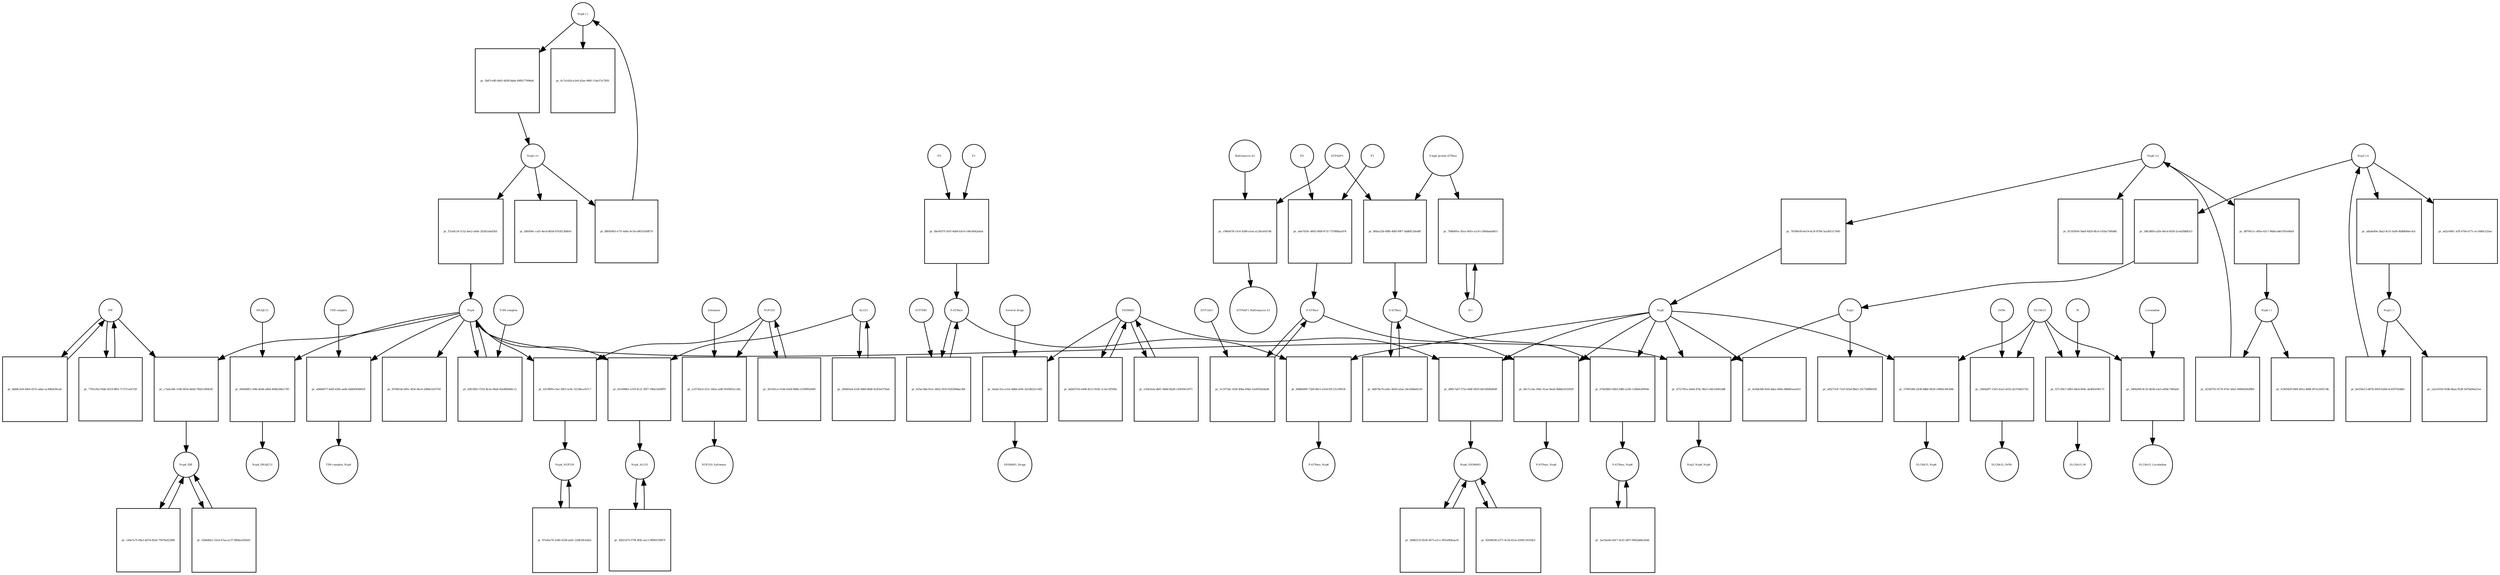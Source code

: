strict digraph  {
"Nsp4 (-)" [annotation=urn_miriam_pubmed_32353859, bipartite=0, cls="nucleic acid feature", fontsize=4, label="Nsp4 (-)", shape=circle];
"pr_5b67ce8f-0465-4438-bbde-49fb177696a6" [annotation="", bipartite=1, cls=process, fontsize=4, label="pr_5b67ce8f-0465-4438-bbde-49fb177696a6", shape=square];
"Nsp4 (+)" [annotation=urn_miriam_pubmed_32353859, bipartite=0, cls="nucleic acid feature", fontsize=4, label="Nsp4 (+)", shape=circle];
"pr_f31a0c24-3152-4ee2-a40a-20281a0a03b1" [annotation="", bipartite=1, cls=process, fontsize=4, label="pr_f31a0c24-3152-4ee2-a40a-20281a0a03b1", shape=square];
Nsp4 [annotation="urn_miriam_ncbiprotein_BCD58761|urn_miriam_taxonomy_2697049", bipartite=0, cls=macromolecule, fontsize=4, label=Nsp4, shape=circle];
"pr_87f481de-b95c-4f3e-8ec6-2d9de1b35702" [annotation="", bipartite=1, cls=process, fontsize=4, label="pr_87f481de-b95c-4f3e-8ec6-2d9de1b35702", shape=square];
"pr_fdfef06c-caf5-4ecd-8b5d-b7b3f13b4fe0" [annotation="", bipartite=1, cls=process, fontsize=4, label="pr_fdfef06c-caf5-4ecd-8b5d-b7b3f13b4fe0", shape=square];
"pr_c7adceb6-1540-461b-8a0d-7f6d11484c6f" [annotation="", bipartite=1, cls=process, fontsize=4, label="pr_c7adceb6-1540-461b-8a0d-7f6d11484c6f", shape=square];
IDE [annotation="urn_miriam_uniprot_P14735|urn_miriam_pubmed_32353859|urn_miriam_doi_10.1210%2Fmend-4-8-1125|urn_miriam_taxonomy_10116", bipartite=0, cls=macromolecule, fontsize=4, label=IDE, shape=circle];
Nsp4_IDE [annotation="", bipartite=0, cls=complex, fontsize=4, label=Nsp4_IDE, shape=circle];
"pr_02b6d9a5-32e4-47aa-ac37-f8fdea5656d1" [annotation="", bipartite=1, cls=process, fontsize=4, label="pr_02b6d9a5-32e4-47aa-ac37-f8fdea5656d1", shape=square];
"pr_43c0fff6-c5ec-49cf-ac8c-5233bca1b7c7" [annotation="", bipartite=1, cls=process, fontsize=4, label="pr_43c0fff6-c5ec-49cf-ac8c-5233bca1b7c7", shape=square];
NUP210 [annotation="urn_miriam_uniprot_Q8TEM1|urn_miriam_pubmed_14517331", bipartite=0, cls=macromolecule, fontsize=4, label=NUP210, shape=circle];
Nsp4_NUP210 [annotation=urn_miriam_pubmed_14517331, bipartite=0, cls=complex, fontsize=4, label=Nsp4_NUP210, shape=circle];
"pr_c44e7a7f-09a3-4d7d-85a6-79478af228f8" [annotation="", bipartite=1, cls=process, fontsize=4, label="pr_c44e7a7f-09a3-4d7d-85a6-79478af228f8", shape=square];
"pr_649dd9f3-c84b-4e6b-a664-40bb248e1783" [annotation="", bipartite=1, cls=process, fontsize=4, label="pr_649dd9f3-c84b-4e6b-a664-40bb248e1783", shape=square];
DNAJC11 [annotation="urn_miriam_uniprot_Q9NVH1|urn_miriam_pubmed_32353859|urn_miriam_pubmed_25997101", bipartite=0, cls=macromolecule, fontsize=4, label=DNAJC11, shape=circle];
Nsp4_DNAJC11 [annotation="urn_miriam_pubmed_25997101|urn_miriam_pubmed_32353859", bipartite=0, cls=complex, fontsize=4, label=Nsp4_DNAJC11, shape=circle];
"pr_87e9ee76-1e80-4338-ad3c-22db39cfa82c" [annotation="", bipartite=1, cls=process, fontsize=4, label="pr_87e9ee76-1e80-4338-ad3c-22db39cfa82c", shape=square];
"pr_b51498b1-e319-4c21-95f7-189a53d3fff9" [annotation="", bipartite=1, cls=process, fontsize=4, label="pr_b51498b1-e319-4c21-95f7-189a53d3fff9", shape=square];
ALG11 [annotation="urn_miriam_uniprot_Q2TAA5|urn_miriam_pubmed_20080937", bipartite=0, cls=macromolecule, fontsize=4, label=ALG11, shape=circle];
Nsp4_ALG11 [annotation=urn_miriam_pubmed_20080937, bipartite=0, cls=complex, fontsize=4, label=Nsp4_ALG11, shape=circle];
"pr_88f450b3-e71f-4d4a-9c5d-a9051b30ff70" [annotation="", bipartite=1, cls=process, fontsize=4, label="pr_88f450b3-e71f-4d4a-9c5d-a9051b30ff70", shape=square];
"pr_0c7a1d2d-e1e6-42ae-960f-114e37a73f91" [annotation="", bipartite=1, cls=process, fontsize=4, label="pr_0c7a1d2d-e1e6-42ae-960f-114e37a73f91", shape=square];
"Nsp6 (-)" [annotation=urn_miriam_pubmed_32353859, bipartite=0, cls="nucleic acid feature", fontsize=4, label="Nsp6 (-)", shape=circle];
"pr_d21bf703-9176-474c-b0a1-8984929ef8b6" [annotation="", bipartite=1, cls=process, fontsize=4, label="pr_d21bf703-9176-474c-b0a1-8984929ef8b6", shape=square];
"Nsp6 (+)" [annotation=urn_miriam_pubmed_32353859, bipartite=0, cls="nucleic acid feature", fontsize=4, label="Nsp6 (+)", shape=circle];
"pr_78189c60-6e19-4c5f-8794-3a1d91517b65" [annotation="", bipartite=1, cls=process, fontsize=4, label="pr_78189c60-6e19-4c5f-8794-3a1d91517b65", shape=square];
Nsp6 [annotation="urn_miriam_taxonomy_2697049|urn_miriam_pubmed_32353859", bipartite=0, cls=macromolecule, fontsize=4, label=Nsp6, shape=circle];
"pr_4c6bb36b-fefb-4dea-9d0a-4866feaea021" [annotation="", bipartite=1, cls=process, fontsize=4, label="pr_4c6bb36b-fefb-4dea-9d0a-4866feaea021", shape=square];
"pr_81303956-5ba8-4d29-8fcd-c41ba7300d8c" [annotation="", bipartite=1, cls=process, fontsize=4, label="pr_81303956-5ba8-4d29-8fcd-c41ba7300d8c", shape=square];
"pr_b08bb490-72b9-46c5-a55d-f91121c09554" [annotation="", bipartite=1, cls=process, fontsize=4, label="pr_b08bb490-72b9-46c5-a55d-f91121c09554", shape=square];
"F-ATPase" [annotation=urn_miriam_uniprot_O75964, bipartite=0, cls=complex, fontsize=4, label="F-ATPase", shape=circle];
"F-ATPase_Nsp6" [annotation="", bipartite=0, cls=complex, fontsize=4, label="F-ATPase_Nsp6", shape=circle];
"pr_66c7cc6a-50dc-41aa-9eab-0b8de2033029" [annotation="", bipartite=1, cls=process, fontsize=4, label="pr_66c7cc6a-50dc-41aa-9eab-0b8de2033029", shape=square];
"P-ATPase" [annotation="", bipartite=0, cls=complex, fontsize=4, label="P-ATPase", shape=circle];
"P-ATPase_Nsp6" [annotation="", bipartite=0, cls=complex, fontsize=4, label="P-ATPase_Nsp6", shape=circle];
"pr_d9817ab7-f75a-444f-9d19-6d1585fb4648" [annotation="", bipartite=1, cls=process, fontsize=4, label="pr_d9817ab7-f75a-444f-9d19-6d1585fb4648", shape=square];
SIGMAR1 [annotation="urn_miriam_uniprot_Q99720|urn_miriam_doi_10.1074%2Fjbc.272.43.27107|urn_miriam_pubmed_32353859|urn_miriam_pubmed_10406945", bipartite=0, cls=macromolecule, fontsize=4, label=SIGMAR1, shape=circle];
Nsp6_SIGMAR1 [annotation=urn_miriam_pubmed_10406945, bipartite=0, cls=complex, fontsize=4, label=Nsp6_SIGMAR1, shape=circle];
"pr_82f44638-e371-4c2b-812e-d394118102b3" [annotation="", bipartite=1, cls=process, fontsize=4, label="pr_82f44638-e371-4c2b-812e-d394118102b3", shape=square];
"pr_07da9843-04b5-44fb-a256-1188eb39954e" [annotation="", bipartite=1, cls=process, fontsize=4, label="pr_07da9843-04b5-44fb-a256-1188eb39954e", shape=square];
"V-ATPase" [annotation=urn_miriam_uniprot_Q15904, bipartite=0, cls=complex, fontsize=4, label="V-ATPase", shape=circle];
"V-ATPase_Nsp6" [annotation=urn_miriam_uniprot_Q15904, bipartite=0, cls=complex, fontsize=4, label="V-ATPase_Nsp6", shape=circle];
"pr_8870411c-d95e-43c7-96bd-eb61591e6ba9" [annotation="", bipartite=1, cls=process, fontsize=4, label="pr_8870411c-d95e-43c7-96bd-eb61591e6ba9", shape=square];
"pr_fc9d3429-040f-491a-8d8f-007ec85f27db" [annotation="", bipartite=1, cls=process, fontsize=4, label="pr_fc9d3429-040f-491a-8d8f-007ec85f27db", shape=square];
"pr_a86b9077-4e6f-4282-ae8e-fdd649568418" [annotation="", bipartite=1, cls=process, fontsize=4, label="pr_a86b9077-4e6f-4282-ae8e-fdd649568418", shape=square];
"TIM complex" [annotation="", bipartite=0, cls=complex, fontsize=4, label="TIM complex", shape=circle];
"TIM complex_Nsp4" [annotation=urn_miriam_pubmed_32353859, bipartite=0, cls=complex, fontsize=4, label="TIM complex_Nsp4", shape=circle];
"pr_bbb8c3e8-29e6-437e-a6ae-ac496af36cab" [annotation="", bipartite=1, cls=process, fontsize=4, label="pr_bbb8c3e8-29e6-437e-a6ae-ac496af36cab", shape=square];
"Nsp3 (-)" [annotation=urn_miriam_pubmed_32353859, bipartite=0, cls="nucleic acid feature", fontsize=4, label="Nsp3 (-)", shape=circle];
"pr_be556e13-d67b-4459-b266-4c45f702dd6c" [annotation="", bipartite=1, cls=process, fontsize=4, label="pr_be556e13-d67b-4459-b266-4c45f702dd6c", shape=square];
"Nsp3 (+)" [annotation=urn_miriam_pubmed_32353859, bipartite=0, cls="nucleic acid feature", fontsize=4, label="Nsp3 (+)", shape=circle];
"pr_a8ade40e-3ba3-4c51-baf4-4b8b646ec43c" [annotation="", bipartite=1, cls=process, fontsize=4, label="pr_a8ade40e-3ba3-4c51-baf4-4b8b646ec43c", shape=square];
"pr_3dfcd6f4-a20a-46cd-b028-2ce42fdb83c5" [annotation="", bipartite=1, cls=process, fontsize=4, label="pr_3dfcd6f4-a20a-46cd-b028-2ce42fdb83c5", shape=square];
Nsp3 [annotation="urn_miriam_taxonomy_2697049|urn_miriam_pubmed_32353859", bipartite=0, cls=macromolecule, fontsize=4, label=Nsp3, shape=circle];
"pr_a3a10350-918b-4baa-81df-5d70a60a21ee" [annotation="", bipartite=1, cls=process, fontsize=4, label="pr_a3a10350-918b-4baa-81df-5d70a60a21ee", shape=square];
"pr_ed2c6481-3cff-470e-b77c-ec1460c525ae" [annotation="", bipartite=1, cls=process, fontsize=4, label="pr_ed2c6481-3cff-470e-b77c-ec1460c525ae", shape=square];
"pr_af6273c8-7143-425d-8ba5-10c73689e026" [annotation="", bipartite=1, cls=process, fontsize=4, label="pr_af6273c8-7143-425d-8ba5-10c73689e026", shape=square];
"pr_d715781a-a9ad-474c-8fa3-cbfe16041dd8" [annotation="", bipartite=1, cls=process, fontsize=4, label="pr_d715781a-a9ad-474c-8fa3-cbfe16041dd8", shape=square];
Nsp3_Nsp4_Nsp6 [annotation="urn_miriam_pubmed_32353859|urn_miriam_pubmed_29128390|urn_miriam_doi_10.1016%2Fj.virol.2017.07.019|urn_miriam_taxonomy_694009", bipartite=0, cls=complex, fontsize=4, label=Nsp3_Nsp4_Nsp6, shape=circle];
"pr_e337d5cd-221c-442a-ad4f-9595852ccdfc" [annotation="", bipartite=1, cls=process, fontsize=4, label="pr_e337d5cd-221c-442a-ad4f-9595852ccdfc", shape=square];
Selinexor [annotation=urn_miriam_pubmed_32353859, bipartite=0, cls="simple chemical", fontsize=4, label=Selinexor, shape=circle];
NUP210_Selinexor [annotation=urn_miriam_pubmed_32353859, bipartite=0, cls=complex, fontsize=4, label=NUP210_Selinexor, shape=circle];
"pr_5799530b-2438-48b6-9020-c9085c49cb9b" [annotation="", bipartite=1, cls=process, fontsize=4, label="pr_5799530b-2438-48b6-9020-c9085c49cb9b", shape=square];
SLC6A15 [annotation="urn_miriam_pubmed_32353859|urn_miriam_uniprot_Q8IY34", bipartite=0, cls=macromolecule, fontsize=4, label=SLC6A15, shape=circle];
SLC6A15_Nsp6 [annotation=urn_miriam_pubmed_32353859, bipartite=0, cls=complex, fontsize=4, label=SLC6A15_Nsp6, shape=circle];
"pr_c844af87-15e5-42a5-a032-afcf16d21742" [annotation="", bipartite=1, cls=process, fontsize=4, label="pr_c844af87-15e5-42a5-a032-afcf16d21742", shape=square];
Orf9c [annotation=urn_miriam_taxonomy_2697049, bipartite=0, cls=macromolecule, fontsize=4, label=Orf9c, shape=circle];
SLC6A15_Orf9c [annotation=urn_miriam_pubmed_32353859, bipartite=0, cls=complex, fontsize=4, label=SLC6A15_Orf9c, shape=circle];
"pr_f27c29e7-e8b3-44ed-b94c-da4f45e90173" [annotation="", bipartite=1, cls=process, fontsize=4, label="pr_f27c29e7-e8b3-44ed-b94c-da4f45e90173", shape=square];
M [annotation=urn_miriam_taxonomy_2697049, bipartite=0, cls=macromolecule, fontsize=4, label=M, shape=circle];
SLC6A15_M [annotation=urn_miriam_pubmed_32353859, bipartite=0, cls=complex, fontsize=4, label=SLC6A15_M, shape=circle];
"pr_3df4af08-8c35-4d38-a3e3-ef0dc74f0ae6" [annotation="", bipartite=1, cls=process, fontsize=4, label="pr_3df4af08-8c35-4d38-a3e3-ef0dc74f0ae6", shape=square];
Loratadine [annotation=urn_miriam_pubmed_123134323, bipartite=0, cls="simple chemical", fontsize=4, label=Loratadine, shape=circle];
SLC6A15_Loratadine [annotation="", bipartite=0, cls=complex, fontsize=4, label=SLC6A15_Loratadine, shape=circle];
ATP6AP1 [annotation="urn_miriam_uniprot_Q15904|urn_miriam_pubmed_27231034", bipartite=0, cls=macromolecule, fontsize=4, label=ATP6AP1, shape=circle];
"pr_c94fe678-c5c4-4348-a1ea-a129cefef14b" [annotation="", bipartite=1, cls=process, fontsize=4, label="pr_c94fe678-c5c4-4348-a1ea-a129cefef14b", shape=square];
"Bafilomycin A1" [annotation="", bipartite=0, cls="simple chemical", fontsize=4, label="Bafilomycin A1", shape=circle];
"ATP6AP1_Bafilomycin A1" [annotation="", bipartite=0, cls=complex, fontsize=4, label="ATP6AP1_Bafilomycin A1", shape=circle];
"Several drugs" [annotation="", bipartite=0, cls="simple chemical", fontsize=4, label="Several drugs", shape=circle];
"pr_4eabc31a-e32a-4b8d-a09c-d21d823cc0d5" [annotation="", bipartite=1, cls=process, fontsize=4, label="pr_4eabc31a-e32a-4b8d-a09c-d21d823cc0d5", shape=square];
SIGMAR1_Drugs [annotation=urn_miriam_pubmed_32353859, bipartite=0, cls=complex, fontsize=4, label=SIGMAR1_Drugs, shape=circle];
"pr_d3fcd921-f103-4e3a-94a8-43ed85b66c12" [annotation="", bipartite=1, cls=process, fontsize=4, label="pr_d3fcd921-f103-4e3a-94a8-43ed85b66c12", shape=square];
"TOM complex" [annotation="", bipartite=0, cls=complex, fontsize=4, label="TOM complex", shape=circle];
ATP13A3 [annotation=urn_miriam_uniprot_Q9H7F0, bipartite=0, cls=macromolecule, fontsize=4, label=ATP13A3, shape=circle];
"pr_3c1072dc-41bf-40ba-83be-52e8592e8ed6" [annotation="", bipartite=1, cls=process, fontsize=4, label="pr_3c1072dc-41bf-40ba-83be-52e8592e8ed6", shape=square];
P1 [annotation="", bipartite=0, cls=complex, fontsize=4, label=P1, shape=circle];
"pr_ebe7d19c-4843-4f68-871f-737d0bfaa974" [annotation="", bipartite=1, cls=process, fontsize=4, label="pr_ebe7d19c-4843-4f68-871f-737d0bfaa974", shape=square];
P0 [annotation="", bipartite=0, cls=complex, fontsize=4, label=P0, shape=circle];
"pr_361561ce-f1dd-43e8-9b8b-2159f9fa04f0" [annotation="", bipartite=1, cls=process, fontsize=4, label="pr_361561ce-f1dd-43e8-9b8b-2159f9fa04f0", shape=square];
"pr_7745cf42-93de-4519-9ffd-71737ced1539" [annotation="", bipartite=1, cls=process, fontsize=4, label="pr_7745cf42-93de-4519-9ffd-71737ced1539", shape=square];
"pr_dab037e0-e409-4213-95d2-1c5ec1ff50fa" [annotation="", bipartite=1, cls=process, fontsize=4, label="pr_dab037e0-e409-4213-95d2-1c5ec1ff50fa", shape=square];
"pr_e35b1b3a-dbf1-48dd-bb28-c2f459412971" [annotation="", bipartite=1, cls=process, fontsize=4, label="pr_e35b1b3a-dbf1-48dd-bb28-c2f459412971", shape=square];
"pr_26d82533-fb58-4473-a1cc-901e0fdeaa16" [annotation="", bipartite=1, cls=process, fontsize=4, label="pr_26d82533-fb58-4473-a1cc-901e0fdeaa16", shape=square];
"pr_d2b5167e-f79f-4f42-aec2-9ff8015f867f" [annotation="", bipartite=1, cls=process, fontsize=4, label="pr_d2b5167e-f79f-4f42-aec2-9ff8015f867f", shape=square];
"pr_2f0d03a4-a556-4460-8b6f-fe2f2ef376a6" [annotation="", bipartite=1, cls=process, fontsize=4, label="pr_2f0d03a4-a556-4460-8b6f-fe2f2ef376a6", shape=square];
"H+" [annotation="urn_miriam_obo.chebi_CHEBI%3A15378", bipartite=0, cls="simple chemical", fontsize=4, label="H+", shape=circle];
"pr_7b4b891e-3b1a-481e-a1c6-c306dada4651" [annotation="", bipartite=1, cls=process, fontsize=4, label="pr_7b4b891e-3b1a-481e-a1c6-c306dada4651", shape=square];
"V-type proton ATPase" [annotation="urn_miriam_obo.go_GO%3A0046611", bipartite=0, cls=complex, fontsize=4, label="V-type proton ATPase", shape=circle];
"pr_8fdae326-49fb-40bf-89f7-3dd68120ed0f" [annotation="", bipartite=1, cls=process, fontsize=4, label="pr_8fdae326-49fb-40bf-89f7-3dd68120ed0f", shape=square];
"pr_6d079a70-ed5c-4429-a2ae-24cb56beb150" [annotation="", bipartite=1, cls=process, fontsize=4, label="pr_6d079a70-ed5c-4429-a2ae-24cb56beb150", shape=square];
"pr_2ac9ae4e-6d17-4c41-bf07-6962dd6e26dd" [annotation="", bipartite=1, cls=process, fontsize=4, label="pr_2ac9ae4e-6d17-4c41-bf07-6962dd6e26dd", shape=square];
ATP5MG [annotation=urn_miriam_uniprot_O75964, bipartite=0, cls=macromolecule, fontsize=4, label=ATP5MG, shape=circle];
"pr_b1fac5bb-01ec-4822-9103-826368dac9bf" [annotation="", bipartite=1, cls=process, fontsize=4, label="pr_b1fac5bb-01ec-4822-9103-826368dac9bf", shape=square];
F1 [annotation="", bipartite=0, cls=complex, fontsize=4, label=F1, shape=circle];
"pr_6bc6037f-561f-4db9-b3c0-c08c0b42a6a4" [annotation="", bipartite=1, cls=process, fontsize=4, label="pr_6bc6037f-561f-4db9-b3c0-c08c0b42a6a4", shape=square];
F0 [annotation="", bipartite=0, cls=complex, fontsize=4, label=F0, shape=circle];
"Nsp4 (-)" -> "pr_5b67ce8f-0465-4438-bbde-49fb177696a6"  [annotation="", interaction_type=consumption];
"Nsp4 (-)" -> "pr_0c7a1d2d-e1e6-42ae-960f-114e37a73f91"  [annotation="", interaction_type=consumption];
"pr_5b67ce8f-0465-4438-bbde-49fb177696a6" -> "Nsp4 (+)"  [annotation="", interaction_type=production];
"Nsp4 (+)" -> "pr_f31a0c24-3152-4ee2-a40a-20281a0a03b1"  [annotation="", interaction_type=consumption];
"Nsp4 (+)" -> "pr_fdfef06c-caf5-4ecd-8b5d-b7b3f13b4fe0"  [annotation="", interaction_type=consumption];
"Nsp4 (+)" -> "pr_88f450b3-e71f-4d4a-9c5d-a9051b30ff70"  [annotation="", interaction_type=consumption];
"pr_f31a0c24-3152-4ee2-a40a-20281a0a03b1" -> Nsp4  [annotation="", interaction_type=production];
Nsp4 -> "pr_87f481de-b95c-4f3e-8ec6-2d9de1b35702"  [annotation="", interaction_type=consumption];
Nsp4 -> "pr_c7adceb6-1540-461b-8a0d-7f6d11484c6f"  [annotation="", interaction_type=consumption];
Nsp4 -> "pr_43c0fff6-c5ec-49cf-ac8c-5233bca1b7c7"  [annotation="", interaction_type=consumption];
Nsp4 -> "pr_649dd9f3-c84b-4e6b-a664-40bb248e1783"  [annotation="", interaction_type=consumption];
Nsp4 -> "pr_b51498b1-e319-4c21-95f7-189a53d3fff9"  [annotation="", interaction_type=consumption];
Nsp4 -> "pr_a86b9077-4e6f-4282-ae8e-fdd649568418"  [annotation="", interaction_type=consumption];
Nsp4 -> "pr_d715781a-a9ad-474c-8fa3-cbfe16041dd8"  [annotation="", interaction_type=consumption];
Nsp4 -> "pr_d3fcd921-f103-4e3a-94a8-43ed85b66c12"  [annotation="", interaction_type=consumption];
"pr_c7adceb6-1540-461b-8a0d-7f6d11484c6f" -> Nsp4_IDE  [annotation="", interaction_type=production];
IDE -> "pr_c7adceb6-1540-461b-8a0d-7f6d11484c6f"  [annotation="", interaction_type=consumption];
IDE -> "pr_bbb8c3e8-29e6-437e-a6ae-ac496af36cab"  [annotation="", interaction_type=consumption];
IDE -> "pr_7745cf42-93de-4519-9ffd-71737ced1539"  [annotation="", interaction_type=consumption];
Nsp4_IDE -> "pr_02b6d9a5-32e4-47aa-ac37-f8fdea5656d1"  [annotation="", interaction_type=consumption];
Nsp4_IDE -> "pr_c44e7a7f-09a3-4d7d-85a6-79478af228f8"  [annotation="", interaction_type=consumption];
"pr_02b6d9a5-32e4-47aa-ac37-f8fdea5656d1" -> Nsp4_IDE  [annotation="", interaction_type=production];
"pr_43c0fff6-c5ec-49cf-ac8c-5233bca1b7c7" -> Nsp4_NUP210  [annotation="", interaction_type=production];
NUP210 -> "pr_43c0fff6-c5ec-49cf-ac8c-5233bca1b7c7"  [annotation="", interaction_type=consumption];
NUP210 -> "pr_e337d5cd-221c-442a-ad4f-9595852ccdfc"  [annotation="", interaction_type=consumption];
NUP210 -> "pr_361561ce-f1dd-43e8-9b8b-2159f9fa04f0"  [annotation="", interaction_type=consumption];
Nsp4_NUP210 -> "pr_87e9ee76-1e80-4338-ad3c-22db39cfa82c"  [annotation="", interaction_type=consumption];
"pr_c44e7a7f-09a3-4d7d-85a6-79478af228f8" -> Nsp4_IDE  [annotation="", interaction_type=production];
"pr_649dd9f3-c84b-4e6b-a664-40bb248e1783" -> Nsp4_DNAJC11  [annotation="", interaction_type=production];
DNAJC11 -> "pr_649dd9f3-c84b-4e6b-a664-40bb248e1783"  [annotation="", interaction_type=consumption];
"pr_87e9ee76-1e80-4338-ad3c-22db39cfa82c" -> Nsp4_NUP210  [annotation="", interaction_type=production];
"pr_b51498b1-e319-4c21-95f7-189a53d3fff9" -> Nsp4_ALG11  [annotation="", interaction_type=production];
ALG11 -> "pr_b51498b1-e319-4c21-95f7-189a53d3fff9"  [annotation="", interaction_type=consumption];
ALG11 -> "pr_2f0d03a4-a556-4460-8b6f-fe2f2ef376a6"  [annotation="", interaction_type=consumption];
Nsp4_ALG11 -> "pr_d2b5167e-f79f-4f42-aec2-9ff8015f867f"  [annotation="", interaction_type=consumption];
"pr_88f450b3-e71f-4d4a-9c5d-a9051b30ff70" -> "Nsp4 (-)"  [annotation="", interaction_type=production];
"Nsp6 (-)" -> "pr_d21bf703-9176-474c-b0a1-8984929ef8b6"  [annotation="", interaction_type=consumption];
"Nsp6 (-)" -> "pr_fc9d3429-040f-491a-8d8f-007ec85f27db"  [annotation="", interaction_type=consumption];
"pr_d21bf703-9176-474c-b0a1-8984929ef8b6" -> "Nsp6 (+)"  [annotation="", interaction_type=production];
"Nsp6 (+)" -> "pr_78189c60-6e19-4c5f-8794-3a1d91517b65"  [annotation="", interaction_type=consumption];
"Nsp6 (+)" -> "pr_81303956-5ba8-4d29-8fcd-c41ba7300d8c"  [annotation="", interaction_type=consumption];
"Nsp6 (+)" -> "pr_8870411c-d95e-43c7-96bd-eb61591e6ba9"  [annotation="", interaction_type=consumption];
"pr_78189c60-6e19-4c5f-8794-3a1d91517b65" -> Nsp6  [annotation="", interaction_type=production];
Nsp6 -> "pr_4c6bb36b-fefb-4dea-9d0a-4866feaea021"  [annotation="", interaction_type=consumption];
Nsp6 -> "pr_b08bb490-72b9-46c5-a55d-f91121c09554"  [annotation="", interaction_type=consumption];
Nsp6 -> "pr_66c7cc6a-50dc-41aa-9eab-0b8de2033029"  [annotation="", interaction_type=consumption];
Nsp6 -> "pr_d9817ab7-f75a-444f-9d19-6d1585fb4648"  [annotation="", interaction_type=consumption];
Nsp6 -> "pr_07da9843-04b5-44fb-a256-1188eb39954e"  [annotation="", interaction_type=consumption];
Nsp6 -> "pr_d715781a-a9ad-474c-8fa3-cbfe16041dd8"  [annotation="", interaction_type=consumption];
Nsp6 -> "pr_5799530b-2438-48b6-9020-c9085c49cb9b"  [annotation="", interaction_type=consumption];
"pr_b08bb490-72b9-46c5-a55d-f91121c09554" -> "F-ATPase_Nsp6"  [annotation="", interaction_type=production];
"F-ATPase" -> "pr_b08bb490-72b9-46c5-a55d-f91121c09554"  [annotation="", interaction_type=consumption];
"F-ATPase" -> "pr_b1fac5bb-01ec-4822-9103-826368dac9bf"  [annotation="", interaction_type=consumption];
"pr_66c7cc6a-50dc-41aa-9eab-0b8de2033029" -> "P-ATPase_Nsp6"  [annotation="", interaction_type=production];
"P-ATPase" -> "pr_66c7cc6a-50dc-41aa-9eab-0b8de2033029"  [annotation="", interaction_type=consumption];
"P-ATPase" -> "pr_3c1072dc-41bf-40ba-83be-52e8592e8ed6"  [annotation="", interaction_type=consumption];
"pr_d9817ab7-f75a-444f-9d19-6d1585fb4648" -> Nsp6_SIGMAR1  [annotation="", interaction_type=production];
SIGMAR1 -> "pr_d9817ab7-f75a-444f-9d19-6d1585fb4648"  [annotation="", interaction_type=consumption];
SIGMAR1 -> "pr_4eabc31a-e32a-4b8d-a09c-d21d823cc0d5"  [annotation="", interaction_type=consumption];
SIGMAR1 -> "pr_dab037e0-e409-4213-95d2-1c5ec1ff50fa"  [annotation="", interaction_type=consumption];
SIGMAR1 -> "pr_e35b1b3a-dbf1-48dd-bb28-c2f459412971"  [annotation="", interaction_type=consumption];
Nsp6_SIGMAR1 -> "pr_82f44638-e371-4c2b-812e-d394118102b3"  [annotation="", interaction_type=consumption];
Nsp6_SIGMAR1 -> "pr_26d82533-fb58-4473-a1cc-901e0fdeaa16"  [annotation="", interaction_type=consumption];
"pr_82f44638-e371-4c2b-812e-d394118102b3" -> Nsp6_SIGMAR1  [annotation="", interaction_type=production];
"pr_07da9843-04b5-44fb-a256-1188eb39954e" -> "V-ATPase_Nsp6"  [annotation="", interaction_type=production];
"V-ATPase" -> "pr_07da9843-04b5-44fb-a256-1188eb39954e"  [annotation="", interaction_type=consumption];
"V-ATPase" -> "pr_6d079a70-ed5c-4429-a2ae-24cb56beb150"  [annotation="", interaction_type=consumption];
"V-ATPase_Nsp6" -> "pr_2ac9ae4e-6d17-4c41-bf07-6962dd6e26dd"  [annotation="", interaction_type=consumption];
"pr_8870411c-d95e-43c7-96bd-eb61591e6ba9" -> "Nsp6 (-)"  [annotation="", interaction_type=production];
"pr_a86b9077-4e6f-4282-ae8e-fdd649568418" -> "TIM complex_Nsp4"  [annotation="", interaction_type=production];
"TIM complex" -> "pr_a86b9077-4e6f-4282-ae8e-fdd649568418"  [annotation="", interaction_type=consumption];
"pr_bbb8c3e8-29e6-437e-a6ae-ac496af36cab" -> IDE  [annotation="", interaction_type=production];
"Nsp3 (-)" -> "pr_be556e13-d67b-4459-b266-4c45f702dd6c"  [annotation="", interaction_type=consumption];
"Nsp3 (-)" -> "pr_a3a10350-918b-4baa-81df-5d70a60a21ee"  [annotation="", interaction_type=consumption];
"pr_be556e13-d67b-4459-b266-4c45f702dd6c" -> "Nsp3 (+)"  [annotation="", interaction_type=production];
"Nsp3 (+)" -> "pr_a8ade40e-3ba3-4c51-baf4-4b8b646ec43c"  [annotation="", interaction_type=consumption];
"Nsp3 (+)" -> "pr_3dfcd6f4-a20a-46cd-b028-2ce42fdb83c5"  [annotation="", interaction_type=consumption];
"Nsp3 (+)" -> "pr_ed2c6481-3cff-470e-b77c-ec1460c525ae"  [annotation="", interaction_type=consumption];
"pr_a8ade40e-3ba3-4c51-baf4-4b8b646ec43c" -> "Nsp3 (-)"  [annotation="", interaction_type=production];
"pr_3dfcd6f4-a20a-46cd-b028-2ce42fdb83c5" -> Nsp3  [annotation="", interaction_type=production];
Nsp3 -> "pr_af6273c8-7143-425d-8ba5-10c73689e026"  [annotation="", interaction_type=consumption];
Nsp3 -> "pr_d715781a-a9ad-474c-8fa3-cbfe16041dd8"  [annotation="", interaction_type=consumption];
"pr_d715781a-a9ad-474c-8fa3-cbfe16041dd8" -> Nsp3_Nsp4_Nsp6  [annotation="", interaction_type=production];
"pr_e337d5cd-221c-442a-ad4f-9595852ccdfc" -> NUP210_Selinexor  [annotation="", interaction_type=production];
Selinexor -> "pr_e337d5cd-221c-442a-ad4f-9595852ccdfc"  [annotation="", interaction_type=consumption];
"pr_5799530b-2438-48b6-9020-c9085c49cb9b" -> SLC6A15_Nsp6  [annotation="", interaction_type=production];
SLC6A15 -> "pr_5799530b-2438-48b6-9020-c9085c49cb9b"  [annotation="", interaction_type=consumption];
SLC6A15 -> "pr_c844af87-15e5-42a5-a032-afcf16d21742"  [annotation="", interaction_type=consumption];
SLC6A15 -> "pr_f27c29e7-e8b3-44ed-b94c-da4f45e90173"  [annotation="", interaction_type=consumption];
SLC6A15 -> "pr_3df4af08-8c35-4d38-a3e3-ef0dc74f0ae6"  [annotation="", interaction_type=consumption];
"pr_c844af87-15e5-42a5-a032-afcf16d21742" -> SLC6A15_Orf9c  [annotation="", interaction_type=production];
Orf9c -> "pr_c844af87-15e5-42a5-a032-afcf16d21742"  [annotation="", interaction_type=consumption];
"pr_f27c29e7-e8b3-44ed-b94c-da4f45e90173" -> SLC6A15_M  [annotation="", interaction_type=production];
M -> "pr_f27c29e7-e8b3-44ed-b94c-da4f45e90173"  [annotation="", interaction_type=consumption];
"pr_3df4af08-8c35-4d38-a3e3-ef0dc74f0ae6" -> SLC6A15_Loratadine  [annotation="", interaction_type=production];
Loratadine -> "pr_3df4af08-8c35-4d38-a3e3-ef0dc74f0ae6"  [annotation="", interaction_type=consumption];
ATP6AP1 -> "pr_c94fe678-c5c4-4348-a1ea-a129cefef14b"  [annotation="", interaction_type=consumption];
ATP6AP1 -> "pr_8fdae326-49fb-40bf-89f7-3dd68120ed0f"  [annotation="", interaction_type=consumption];
"pr_c94fe678-c5c4-4348-a1ea-a129cefef14b" -> "ATP6AP1_Bafilomycin A1"  [annotation="", interaction_type=production];
"Bafilomycin A1" -> "pr_c94fe678-c5c4-4348-a1ea-a129cefef14b"  [annotation="", interaction_type=consumption];
"Several drugs" -> "pr_4eabc31a-e32a-4b8d-a09c-d21d823cc0d5"  [annotation="", interaction_type=consumption];
"pr_4eabc31a-e32a-4b8d-a09c-d21d823cc0d5" -> SIGMAR1_Drugs  [annotation="", interaction_type=production];
"pr_d3fcd921-f103-4e3a-94a8-43ed85b66c12" -> Nsp4  [annotation="", interaction_type=production];
"TOM complex" -> "pr_d3fcd921-f103-4e3a-94a8-43ed85b66c12"  [annotation="urn_miriam_pubmed_32353859|urn_miriam_taxonomy_2697049", interaction_type=stimulation];
ATP13A3 -> "pr_3c1072dc-41bf-40ba-83be-52e8592e8ed6"  [annotation="", interaction_type=consumption];
"pr_3c1072dc-41bf-40ba-83be-52e8592e8ed6" -> "P-ATPase"  [annotation="", interaction_type=production];
P1 -> "pr_ebe7d19c-4843-4f68-871f-737d0bfaa974"  [annotation="", interaction_type=consumption];
"pr_ebe7d19c-4843-4f68-871f-737d0bfaa974" -> "P-ATPase"  [annotation="", interaction_type=production];
P0 -> "pr_ebe7d19c-4843-4f68-871f-737d0bfaa974"  [annotation="", interaction_type=consumption];
"pr_361561ce-f1dd-43e8-9b8b-2159f9fa04f0" -> NUP210  [annotation="", interaction_type=production];
"pr_7745cf42-93de-4519-9ffd-71737ced1539" -> IDE  [annotation="", interaction_type=production];
"pr_dab037e0-e409-4213-95d2-1c5ec1ff50fa" -> SIGMAR1  [annotation="", interaction_type=production];
"pr_e35b1b3a-dbf1-48dd-bb28-c2f459412971" -> SIGMAR1  [annotation="", interaction_type=production];
"pr_26d82533-fb58-4473-a1cc-901e0fdeaa16" -> Nsp6_SIGMAR1  [annotation="", interaction_type=production];
"pr_d2b5167e-f79f-4f42-aec2-9ff8015f867f" -> Nsp4_ALG11  [annotation="", interaction_type=production];
"pr_2f0d03a4-a556-4460-8b6f-fe2f2ef376a6" -> ALG11  [annotation="", interaction_type=production];
"H+" -> "pr_7b4b891e-3b1a-481e-a1c6-c306dada4651"  [annotation="", interaction_type=consumption];
"pr_7b4b891e-3b1a-481e-a1c6-c306dada4651" -> "H+"  [annotation="", interaction_type=production];
"V-type proton ATPase" -> "pr_7b4b891e-3b1a-481e-a1c6-c306dada4651"  [annotation=urn_miriam_pubmed_22335796, interaction_type=catalysis];
"V-type proton ATPase" -> "pr_8fdae326-49fb-40bf-89f7-3dd68120ed0f"  [annotation="", interaction_type=consumption];
"pr_8fdae326-49fb-40bf-89f7-3dd68120ed0f" -> "V-ATPase"  [annotation="", interaction_type=production];
"pr_6d079a70-ed5c-4429-a2ae-24cb56beb150" -> "V-ATPase"  [annotation="", interaction_type=production];
"pr_2ac9ae4e-6d17-4c41-bf07-6962dd6e26dd" -> "V-ATPase_Nsp6"  [annotation="", interaction_type=production];
ATP5MG -> "pr_b1fac5bb-01ec-4822-9103-826368dac9bf"  [annotation="", interaction_type=consumption];
"pr_b1fac5bb-01ec-4822-9103-826368dac9bf" -> "F-ATPase"  [annotation="", interaction_type=production];
F1 -> "pr_6bc6037f-561f-4db9-b3c0-c08c0b42a6a4"  [annotation="", interaction_type=consumption];
"pr_6bc6037f-561f-4db9-b3c0-c08c0b42a6a4" -> "F-ATPase"  [annotation="", interaction_type=production];
F0 -> "pr_6bc6037f-561f-4db9-b3c0-c08c0b42a6a4"  [annotation="", interaction_type=consumption];
}
